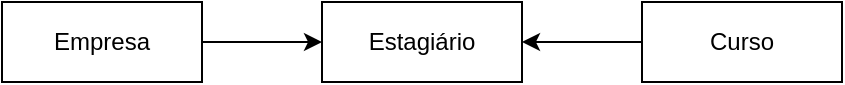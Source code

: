 <mxfile version="23.1.6" type="device" pages="2">
  <diagram id="R2lEEEUBdFMjLlhIrx00" name="Page-1">
    <mxGraphModel dx="1002" dy="665" grid="1" gridSize="10" guides="1" tooltips="1" connect="1" arrows="1" fold="1" page="1" pageScale="1" pageWidth="850" pageHeight="1100" math="0" shadow="0" extFonts="Permanent Marker^https://fonts.googleapis.com/css?family=Permanent+Marker">
      <root>
        <mxCell id="0" />
        <mxCell id="1" parent="0" />
        <mxCell id="rvtpYUwYrWg5UEDi8PUu-6" style="edgeStyle=orthogonalEdgeStyle;rounded=0;orthogonalLoop=1;jettySize=auto;html=1;exitX=1;exitY=0.5;exitDx=0;exitDy=0;entryX=0;entryY=0.5;entryDx=0;entryDy=0;" edge="1" parent="1" source="rvtpYUwYrWg5UEDi8PUu-1" target="rvtpYUwYrWg5UEDi8PUu-2">
          <mxGeometry relative="1" as="geometry" />
        </mxCell>
        <mxCell id="rvtpYUwYrWg5UEDi8PUu-1" value="Empresa" style="whiteSpace=wrap;html=1;align=center;" vertex="1" parent="1">
          <mxGeometry x="120" y="240" width="100" height="40" as="geometry" />
        </mxCell>
        <mxCell id="rvtpYUwYrWg5UEDi8PUu-2" value="Estagiário" style="whiteSpace=wrap;html=1;align=center;" vertex="1" parent="1">
          <mxGeometry x="280" y="240" width="100" height="40" as="geometry" />
        </mxCell>
        <mxCell id="rvtpYUwYrWg5UEDi8PUu-7" style="edgeStyle=orthogonalEdgeStyle;rounded=0;orthogonalLoop=1;jettySize=auto;html=1;exitX=0;exitY=0.5;exitDx=0;exitDy=0;entryX=1;entryY=0.5;entryDx=0;entryDy=0;" edge="1" parent="1" source="rvtpYUwYrWg5UEDi8PUu-3" target="rvtpYUwYrWg5UEDi8PUu-2">
          <mxGeometry relative="1" as="geometry" />
        </mxCell>
        <mxCell id="rvtpYUwYrWg5UEDi8PUu-3" value="Curso" style="whiteSpace=wrap;html=1;align=center;" vertex="1" parent="1">
          <mxGeometry x="440" y="240" width="100" height="40" as="geometry" />
        </mxCell>
      </root>
    </mxGraphModel>
  </diagram>
  <diagram id="TiZ3oc7X7uoEmYdKrH9s" name="Page-2">
    <mxGraphModel dx="1002" dy="665" grid="1" gridSize="10" guides="1" tooltips="1" connect="1" arrows="1" fold="1" page="1" pageScale="1" pageWidth="850" pageHeight="1100" math="0" shadow="0">
      <root>
        <mxCell id="0" />
        <mxCell id="1" parent="0" />
      </root>
    </mxGraphModel>
  </diagram>
</mxfile>
